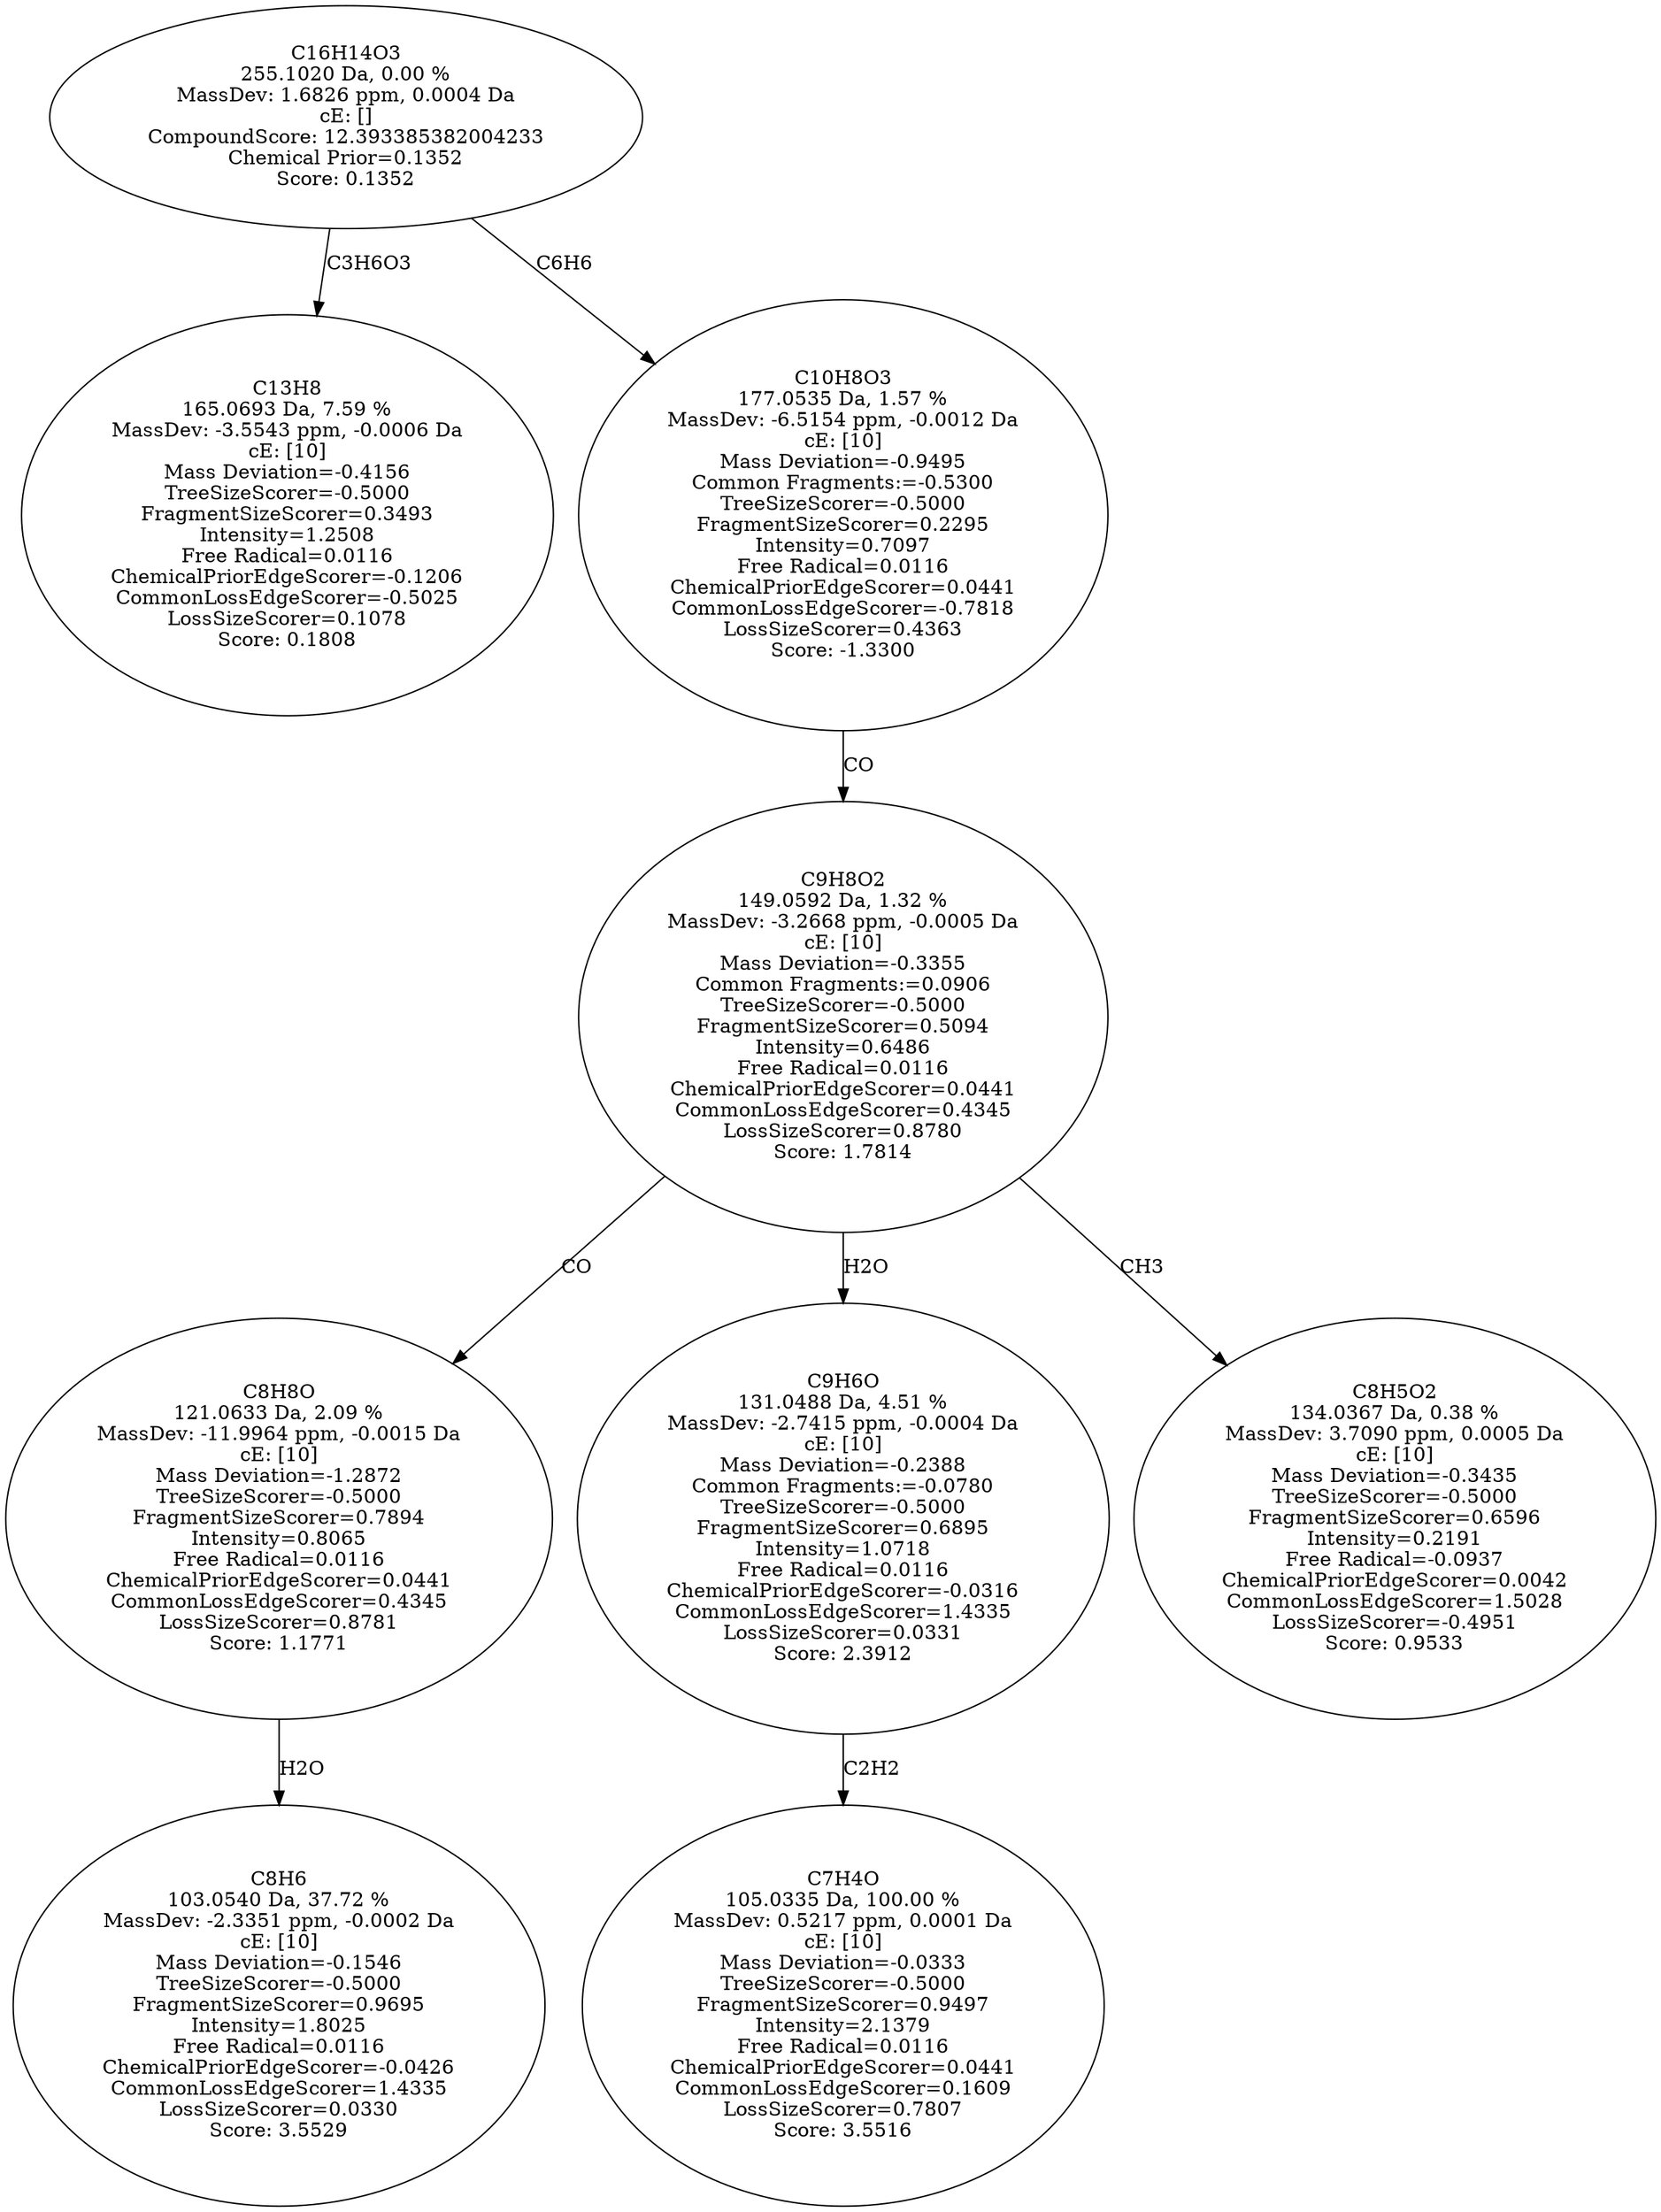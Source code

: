strict digraph {
v1 [label="C13H8\n165.0693 Da, 7.59 %\nMassDev: -3.5543 ppm, -0.0006 Da\ncE: [10]\nMass Deviation=-0.4156\nTreeSizeScorer=-0.5000\nFragmentSizeScorer=0.3493\nIntensity=1.2508\nFree Radical=0.0116\nChemicalPriorEdgeScorer=-0.1206\nCommonLossEdgeScorer=-0.5025\nLossSizeScorer=0.1078\nScore: 0.1808"];
v2 [label="C8H6\n103.0540 Da, 37.72 %\nMassDev: -2.3351 ppm, -0.0002 Da\ncE: [10]\nMass Deviation=-0.1546\nTreeSizeScorer=-0.5000\nFragmentSizeScorer=0.9695\nIntensity=1.8025\nFree Radical=0.0116\nChemicalPriorEdgeScorer=-0.0426\nCommonLossEdgeScorer=1.4335\nLossSizeScorer=0.0330\nScore: 3.5529"];
v3 [label="C8H8O\n121.0633 Da, 2.09 %\nMassDev: -11.9964 ppm, -0.0015 Da\ncE: [10]\nMass Deviation=-1.2872\nTreeSizeScorer=-0.5000\nFragmentSizeScorer=0.7894\nIntensity=0.8065\nFree Radical=0.0116\nChemicalPriorEdgeScorer=0.0441\nCommonLossEdgeScorer=0.4345\nLossSizeScorer=0.8781\nScore: 1.1771"];
v4 [label="C7H4O\n105.0335 Da, 100.00 %\nMassDev: 0.5217 ppm, 0.0001 Da\ncE: [10]\nMass Deviation=-0.0333\nTreeSizeScorer=-0.5000\nFragmentSizeScorer=0.9497\nIntensity=2.1379\nFree Radical=0.0116\nChemicalPriorEdgeScorer=0.0441\nCommonLossEdgeScorer=0.1609\nLossSizeScorer=0.7807\nScore: 3.5516"];
v5 [label="C9H6O\n131.0488 Da, 4.51 %\nMassDev: -2.7415 ppm, -0.0004 Da\ncE: [10]\nMass Deviation=-0.2388\nCommon Fragments:=-0.0780\nTreeSizeScorer=-0.5000\nFragmentSizeScorer=0.6895\nIntensity=1.0718\nFree Radical=0.0116\nChemicalPriorEdgeScorer=-0.0316\nCommonLossEdgeScorer=1.4335\nLossSizeScorer=0.0331\nScore: 2.3912"];
v6 [label="C8H5O2\n134.0367 Da, 0.38 %\nMassDev: 3.7090 ppm, 0.0005 Da\ncE: [10]\nMass Deviation=-0.3435\nTreeSizeScorer=-0.5000\nFragmentSizeScorer=0.6596\nIntensity=0.2191\nFree Radical=-0.0937\nChemicalPriorEdgeScorer=0.0042\nCommonLossEdgeScorer=1.5028\nLossSizeScorer=-0.4951\nScore: 0.9533"];
v7 [label="C9H8O2\n149.0592 Da, 1.32 %\nMassDev: -3.2668 ppm, -0.0005 Da\ncE: [10]\nMass Deviation=-0.3355\nCommon Fragments:=0.0906\nTreeSizeScorer=-0.5000\nFragmentSizeScorer=0.5094\nIntensity=0.6486\nFree Radical=0.0116\nChemicalPriorEdgeScorer=0.0441\nCommonLossEdgeScorer=0.4345\nLossSizeScorer=0.8780\nScore: 1.7814"];
v8 [label="C10H8O3\n177.0535 Da, 1.57 %\nMassDev: -6.5154 ppm, -0.0012 Da\ncE: [10]\nMass Deviation=-0.9495\nCommon Fragments:=-0.5300\nTreeSizeScorer=-0.5000\nFragmentSizeScorer=0.2295\nIntensity=0.7097\nFree Radical=0.0116\nChemicalPriorEdgeScorer=0.0441\nCommonLossEdgeScorer=-0.7818\nLossSizeScorer=0.4363\nScore: -1.3300"];
v9 [label="C16H14O3\n255.1020 Da, 0.00 %\nMassDev: 1.6826 ppm, 0.0004 Da\ncE: []\nCompoundScore: 12.393385382004233\nChemical Prior=0.1352\nScore: 0.1352"];
v9 -> v1 [label="C3H6O3"];
v3 -> v2 [label="H2O"];
v7 -> v3 [label="CO"];
v5 -> v4 [label="C2H2"];
v7 -> v5 [label="H2O"];
v7 -> v6 [label="CH3"];
v8 -> v7 [label="CO"];
v9 -> v8 [label="C6H6"];
}